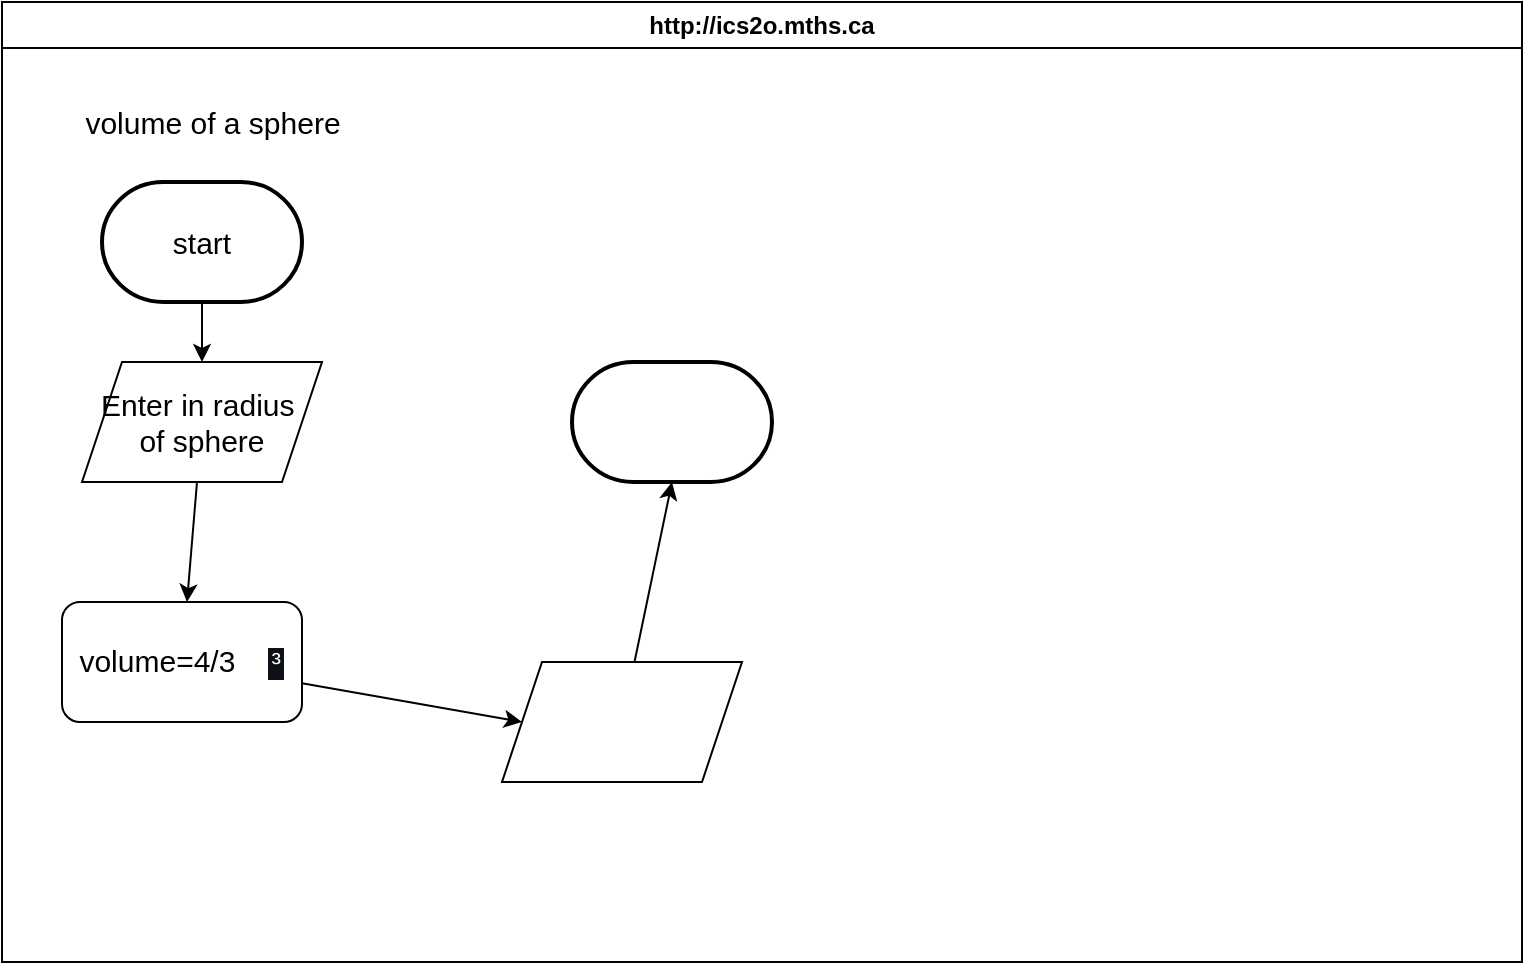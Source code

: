 <mxfile>
    <diagram id="HIP3nbAZw_EuaXWnEj3U" name="Page-1">
        <mxGraphModel dx="631" dy="478" grid="1" gridSize="10" guides="1" tooltips="1" connect="1" arrows="1" fold="1" page="1" pageScale="1" pageWidth="850" pageHeight="1100" math="0" shadow="0">
            <root>
                <mxCell id="0"/>
                <mxCell id="1" parent="0"/>
                <mxCell id="7" value="http://ics2o.mths.ca" style="swimlane;whiteSpace=wrap;html=1;" parent="1" vertex="1">
                    <mxGeometry x="40" y="40" width="760" height="480" as="geometry"/>
                </mxCell>
                <mxCell id="8" value="&lt;font style=&quot;font-size: 15px;&quot;&gt;volume of a sphere&lt;/font&gt;" style="text;html=1;align=center;verticalAlign=middle;resizable=0;points=[];autosize=1;strokeColor=none;fillColor=none;" vertex="1" parent="7">
                    <mxGeometry x="30" y="45" width="150" height="30" as="geometry"/>
                </mxCell>
                <mxCell id="10" value="start" style="strokeWidth=2;html=1;shape=mxgraph.flowchart.terminator;whiteSpace=wrap;fontSize=15;" vertex="1" parent="7">
                    <mxGeometry x="50" y="90" width="100" height="60" as="geometry"/>
                </mxCell>
                <mxCell id="17" style="edgeStyle=none;html=1;fontSize=15;fontColor=#FFFFFF;" edge="1" parent="7" source="11" target="16">
                    <mxGeometry relative="1" as="geometry"/>
                </mxCell>
                <mxCell id="11" value="Enter in radius&amp;nbsp;&lt;br&gt;of sphere" style="shape=parallelogram;perimeter=parallelogramPerimeter;whiteSpace=wrap;html=1;fixedSize=1;fontSize=15;" vertex="1" parent="7">
                    <mxGeometry x="40" y="180" width="120" height="60" as="geometry"/>
                </mxCell>
                <mxCell id="12" style="edgeStyle=none;html=1;entryX=0.5;entryY=0;entryDx=0;entryDy=0;fontSize=15;" edge="1" parent="7" source="10" target="11">
                    <mxGeometry relative="1" as="geometry"/>
                </mxCell>
                <mxCell id="19" style="edgeStyle=none;html=1;entryX=0;entryY=0.5;entryDx=0;entryDy=0;fontSize=15;fontColor=#FFFFFF;" edge="1" parent="7" source="16" target="18">
                    <mxGeometry relative="1" as="geometry"/>
                </mxCell>
                <mxCell id="16" value="volume=4/3&lt;span style=&quot;font-family: Arial; font-size: 14px; font-variant-ligatures: none; font-weight: 700; text-align: left;&quot;&gt;&lt;font color=&quot;#ffffff&quot;&gt;πr&lt;/font&gt;&lt;/span&gt;&lt;span style=&quot;background-color: rgb(13, 17, 23); font-family: Consolas, &amp;quot;Courier New&amp;quot;, monospace; font-size: 14px;&quot;&gt;&lt;font color=&quot;#ffffff&quot;&gt;³&lt;/font&gt;&lt;/span&gt;" style="rounded=1;whiteSpace=wrap;html=1;fontSize=15;" vertex="1" parent="7">
                    <mxGeometry x="30" y="300" width="120" height="60" as="geometry"/>
                </mxCell>
                <mxCell id="21" style="edgeStyle=none;html=1;entryX=0.5;entryY=1;entryDx=0;entryDy=0;entryPerimeter=0;fontSize=15;fontColor=#FFFFFF;" edge="1" parent="7" source="18" target="20">
                    <mxGeometry relative="1" as="geometry"/>
                </mxCell>
                <mxCell id="18" value="show volume&amp;nbsp;" style="shape=parallelogram;perimeter=parallelogramPerimeter;whiteSpace=wrap;html=1;fixedSize=1;fontSize=15;fontColor=#FFFFFF;" vertex="1" parent="7">
                    <mxGeometry x="250" y="330" width="120" height="60" as="geometry"/>
                </mxCell>
                <mxCell id="20" value="stop" style="strokeWidth=2;html=1;shape=mxgraph.flowchart.terminator;whiteSpace=wrap;fontSize=15;fontColor=#FFFFFF;" vertex="1" parent="7">
                    <mxGeometry x="285" y="180" width="100" height="60" as="geometry"/>
                </mxCell>
            </root>
        </mxGraphModel>
    </diagram>
</mxfile>